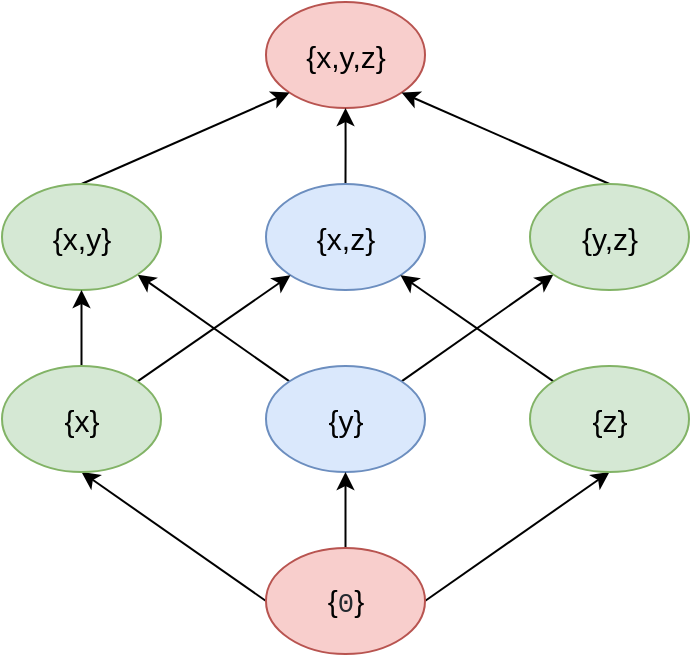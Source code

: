 <mxfile version="20.2.8" type="device"><diagram id="tUD_5RNZibAbXZSyxroM" name="图1"><mxGraphModel dx="1234" dy="792" grid="0" gridSize="10" guides="1" tooltips="1" connect="1" arrows="1" fold="1" page="1" pageScale="1" pageWidth="580" pageHeight="800" math="0" shadow="0"><root><mxCell id="0"/><mxCell id="1" parent="0"/><mxCell id="lr1zQ7nyFWbvAN05lz3V-1" value="&lt;font style=&quot;font-size: 15px;&quot;&gt;{x,y,z}&lt;/font&gt;" style="ellipse;whiteSpace=wrap;html=1;fillColor=#f8cecc;strokeColor=#b85450;" vertex="1" parent="1"><mxGeometry x="250" y="136" width="79.5" height="53" as="geometry"/></mxCell><mxCell id="lr1zQ7nyFWbvAN05lz3V-9" style="edgeStyle=orthogonalEdgeStyle;rounded=0;orthogonalLoop=1;jettySize=auto;html=1;exitX=0.5;exitY=0;exitDx=0;exitDy=0;fontSize=15;" edge="1" parent="1" source="lr1zQ7nyFWbvAN05lz3V-2" target="lr1zQ7nyFWbvAN05lz3V-1"><mxGeometry relative="1" as="geometry"/></mxCell><mxCell id="lr1zQ7nyFWbvAN05lz3V-2" value="&lt;font style=&quot;font-size: 15px;&quot;&gt;{x,z}&lt;/font&gt;" style="ellipse;whiteSpace=wrap;html=1;fillColor=#dae8fc;strokeColor=#6c8ebf;" vertex="1" parent="1"><mxGeometry x="250" y="227" width="79.5" height="53" as="geometry"/></mxCell><mxCell id="lr1zQ7nyFWbvAN05lz3V-14" style="edgeStyle=none;rounded=0;orthogonalLoop=1;jettySize=auto;html=1;exitX=0;exitY=0;exitDx=0;exitDy=0;entryX=1;entryY=1;entryDx=0;entryDy=0;fontSize=15;" edge="1" parent="1" source="lr1zQ7nyFWbvAN05lz3V-3" target="lr1zQ7nyFWbvAN05lz3V-5"><mxGeometry relative="1" as="geometry"/></mxCell><mxCell id="lr1zQ7nyFWbvAN05lz3V-15" style="edgeStyle=none;rounded=0;orthogonalLoop=1;jettySize=auto;html=1;exitX=1;exitY=0;exitDx=0;exitDy=0;entryX=0;entryY=1;entryDx=0;entryDy=0;fontSize=15;" edge="1" parent="1" source="lr1zQ7nyFWbvAN05lz3V-3" target="lr1zQ7nyFWbvAN05lz3V-8"><mxGeometry relative="1" as="geometry"/></mxCell><mxCell id="lr1zQ7nyFWbvAN05lz3V-3" value="&lt;font style=&quot;font-size: 15px;&quot;&gt;{y}&lt;/font&gt;" style="ellipse;whiteSpace=wrap;html=1;fillColor=#dae8fc;strokeColor=#6c8ebf;" vertex="1" parent="1"><mxGeometry x="250" y="318" width="79.5" height="53" as="geometry"/></mxCell><mxCell id="lr1zQ7nyFWbvAN05lz3V-17" style="edgeStyle=none;rounded=0;orthogonalLoop=1;jettySize=auto;html=1;exitX=0.5;exitY=0;exitDx=0;exitDy=0;fontSize=15;" edge="1" parent="1" source="lr1zQ7nyFWbvAN05lz3V-4" target="lr1zQ7nyFWbvAN05lz3V-3"><mxGeometry relative="1" as="geometry"/></mxCell><mxCell id="lr1zQ7nyFWbvAN05lz3V-18" style="edgeStyle=none;rounded=0;orthogonalLoop=1;jettySize=auto;html=1;exitX=0;exitY=0.5;exitDx=0;exitDy=0;entryX=0.5;entryY=1;entryDx=0;entryDy=0;fontSize=15;" edge="1" parent="1" source="lr1zQ7nyFWbvAN05lz3V-4" target="lr1zQ7nyFWbvAN05lz3V-6"><mxGeometry relative="1" as="geometry"/></mxCell><mxCell id="lr1zQ7nyFWbvAN05lz3V-19" style="edgeStyle=none;rounded=0;orthogonalLoop=1;jettySize=auto;html=1;exitX=1;exitY=0.5;exitDx=0;exitDy=0;entryX=0.5;entryY=1;entryDx=0;entryDy=0;fontSize=15;" edge="1" parent="1" source="lr1zQ7nyFWbvAN05lz3V-4" target="lr1zQ7nyFWbvAN05lz3V-7"><mxGeometry relative="1" as="geometry"/></mxCell><mxCell id="lr1zQ7nyFWbvAN05lz3V-4" value="&lt;font style=&quot;font-size: 15px;&quot;&gt;{&lt;span style=&quot;color: rgb(36, 41, 47); font-family: ui-monospace, SFMono-Regular, &amp;quot;SF Mono&amp;quot;, Menlo, Consolas, &amp;quot;Liberation Mono&amp;quot;, monospace; font-size: 13.6px; text-align: start;&quot;&gt;0&lt;/span&gt;}&lt;/font&gt;" style="ellipse;whiteSpace=wrap;html=1;fillColor=#f8cecc;strokeColor=#b85450;" vertex="1" parent="1"><mxGeometry x="250" y="409" width="79.5" height="53" as="geometry"/></mxCell><mxCell id="lr1zQ7nyFWbvAN05lz3V-10" style="rounded=0;orthogonalLoop=1;jettySize=auto;html=1;exitX=0.5;exitY=0;exitDx=0;exitDy=0;entryX=0;entryY=1;entryDx=0;entryDy=0;fontSize=15;" edge="1" parent="1" source="lr1zQ7nyFWbvAN05lz3V-5" target="lr1zQ7nyFWbvAN05lz3V-1"><mxGeometry relative="1" as="geometry"/></mxCell><mxCell id="lr1zQ7nyFWbvAN05lz3V-5" value="&lt;font style=&quot;font-size: 15px;&quot;&gt;{x,y}&lt;/font&gt;" style="ellipse;whiteSpace=wrap;html=1;fillColor=#d5e8d4;strokeColor=#82b366;" vertex="1" parent="1"><mxGeometry x="118" y="227" width="79.5" height="53" as="geometry"/></mxCell><mxCell id="lr1zQ7nyFWbvAN05lz3V-12" style="edgeStyle=none;rounded=0;orthogonalLoop=1;jettySize=auto;html=1;exitX=0.5;exitY=0;exitDx=0;exitDy=0;entryX=0.5;entryY=1;entryDx=0;entryDy=0;fontSize=15;" edge="1" parent="1" source="lr1zQ7nyFWbvAN05lz3V-6" target="lr1zQ7nyFWbvAN05lz3V-5"><mxGeometry relative="1" as="geometry"/></mxCell><mxCell id="lr1zQ7nyFWbvAN05lz3V-13" style="edgeStyle=none;rounded=0;orthogonalLoop=1;jettySize=auto;html=1;exitX=1;exitY=0;exitDx=0;exitDy=0;fontSize=15;" edge="1" parent="1" source="lr1zQ7nyFWbvAN05lz3V-6" target="lr1zQ7nyFWbvAN05lz3V-2"><mxGeometry relative="1" as="geometry"/></mxCell><mxCell id="lr1zQ7nyFWbvAN05lz3V-6" value="&lt;font style=&quot;font-size: 15px;&quot;&gt;{x}&lt;/font&gt;" style="ellipse;whiteSpace=wrap;html=1;fillColor=#d5e8d4;strokeColor=#82b366;" vertex="1" parent="1"><mxGeometry x="118" y="318" width="79.5" height="53" as="geometry"/></mxCell><mxCell id="lr1zQ7nyFWbvAN05lz3V-16" style="edgeStyle=none;rounded=0;orthogonalLoop=1;jettySize=auto;html=1;exitX=0;exitY=0;exitDx=0;exitDy=0;fontSize=15;" edge="1" parent="1" source="lr1zQ7nyFWbvAN05lz3V-7" target="lr1zQ7nyFWbvAN05lz3V-2"><mxGeometry relative="1" as="geometry"/></mxCell><mxCell id="lr1zQ7nyFWbvAN05lz3V-7" value="&lt;font style=&quot;font-size: 15px;&quot;&gt;{z}&lt;/font&gt;" style="ellipse;whiteSpace=wrap;html=1;fillColor=#d5e8d4;strokeColor=#82b366;" vertex="1" parent="1"><mxGeometry x="382" y="318" width="79.5" height="53" as="geometry"/></mxCell><mxCell id="lr1zQ7nyFWbvAN05lz3V-11" style="edgeStyle=none;rounded=0;orthogonalLoop=1;jettySize=auto;html=1;exitX=0.5;exitY=0;exitDx=0;exitDy=0;entryX=1;entryY=1;entryDx=0;entryDy=0;fontSize=15;" edge="1" parent="1" source="lr1zQ7nyFWbvAN05lz3V-8" target="lr1zQ7nyFWbvAN05lz3V-1"><mxGeometry relative="1" as="geometry"/></mxCell><mxCell id="lr1zQ7nyFWbvAN05lz3V-8" value="&lt;font style=&quot;font-size: 15px;&quot;&gt;{y,z}&lt;/font&gt;" style="ellipse;whiteSpace=wrap;html=1;fillColor=#d5e8d4;strokeColor=#82b366;" vertex="1" parent="1"><mxGeometry x="382" y="227" width="79.5" height="53" as="geometry"/></mxCell></root></mxGraphModel></diagram></mxfile>